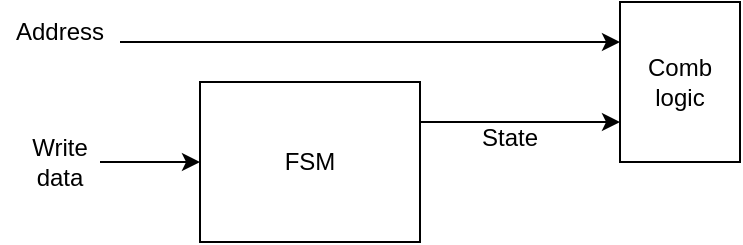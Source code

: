 <mxfile version="24.5.5" type="github">
  <diagram name="Page-1" id="md8SmpztBAXeXUs2XrLH">
    <mxGraphModel dx="806" dy="326" grid="1" gridSize="10" guides="1" tooltips="1" connect="1" arrows="1" fold="1" page="1" pageScale="1" pageWidth="850" pageHeight="1100" math="0" shadow="0">
      <root>
        <mxCell id="0" />
        <mxCell id="1" parent="0" />
        <mxCell id="S8ehygpVV9xDFGkFOboY-1" value="FSM" style="rounded=0;whiteSpace=wrap;html=1;" parent="1" vertex="1">
          <mxGeometry x="160" y="520" width="110" height="80" as="geometry" />
        </mxCell>
        <mxCell id="S8ehygpVV9xDFGkFOboY-2" value="" style="endArrow=classic;html=1;rounded=0;" parent="1" edge="1">
          <mxGeometry width="50" height="50" relative="1" as="geometry">
            <mxPoint x="110" y="560" as="sourcePoint" />
            <mxPoint x="160" y="560" as="targetPoint" />
          </mxGeometry>
        </mxCell>
        <mxCell id="S8ehygpVV9xDFGkFOboY-3" value="&lt;p style=&quot;line-height: 120%;&quot;&gt;Write data&lt;/p&gt;" style="text;html=1;align=center;verticalAlign=middle;whiteSpace=wrap;rounded=0;" parent="1" vertex="1">
          <mxGeometry x="70" y="545" width="40" height="30" as="geometry" />
        </mxCell>
        <mxCell id="D04FGHXcS4jqbybdASdp-1" value="&lt;div&gt;Comb&lt;/div&gt;&lt;div&gt;logic&lt;/div&gt;" style="rounded=0;whiteSpace=wrap;html=1;" vertex="1" parent="1">
          <mxGeometry x="370" y="480" width="60" height="80" as="geometry" />
        </mxCell>
        <mxCell id="D04FGHXcS4jqbybdASdp-2" value="" style="endArrow=classic;html=1;rounded=0;entryX=0;entryY=0.75;entryDx=0;entryDy=0;" edge="1" parent="1" target="D04FGHXcS4jqbybdASdp-1">
          <mxGeometry width="50" height="50" relative="1" as="geometry">
            <mxPoint x="270" y="540" as="sourcePoint" />
            <mxPoint x="320" y="490" as="targetPoint" />
          </mxGeometry>
        </mxCell>
        <mxCell id="D04FGHXcS4jqbybdASdp-3" value="" style="endArrow=classic;html=1;rounded=0;entryX=0;entryY=0.25;entryDx=0;entryDy=0;" edge="1" parent="1" target="D04FGHXcS4jqbybdASdp-1">
          <mxGeometry width="50" height="50" relative="1" as="geometry">
            <mxPoint x="120" y="500" as="sourcePoint" />
            <mxPoint x="260" y="450" as="targetPoint" />
          </mxGeometry>
        </mxCell>
        <mxCell id="D04FGHXcS4jqbybdASdp-4" value="Address" style="text;html=1;align=center;verticalAlign=middle;whiteSpace=wrap;rounded=0;" vertex="1" parent="1">
          <mxGeometry x="60" y="480" width="60" height="30" as="geometry" />
        </mxCell>
        <mxCell id="D04FGHXcS4jqbybdASdp-5" value="State" style="text;html=1;align=center;verticalAlign=middle;whiteSpace=wrap;rounded=0;" vertex="1" parent="1">
          <mxGeometry x="290" y="535" width="50" height="25" as="geometry" />
        </mxCell>
      </root>
    </mxGraphModel>
  </diagram>
</mxfile>

